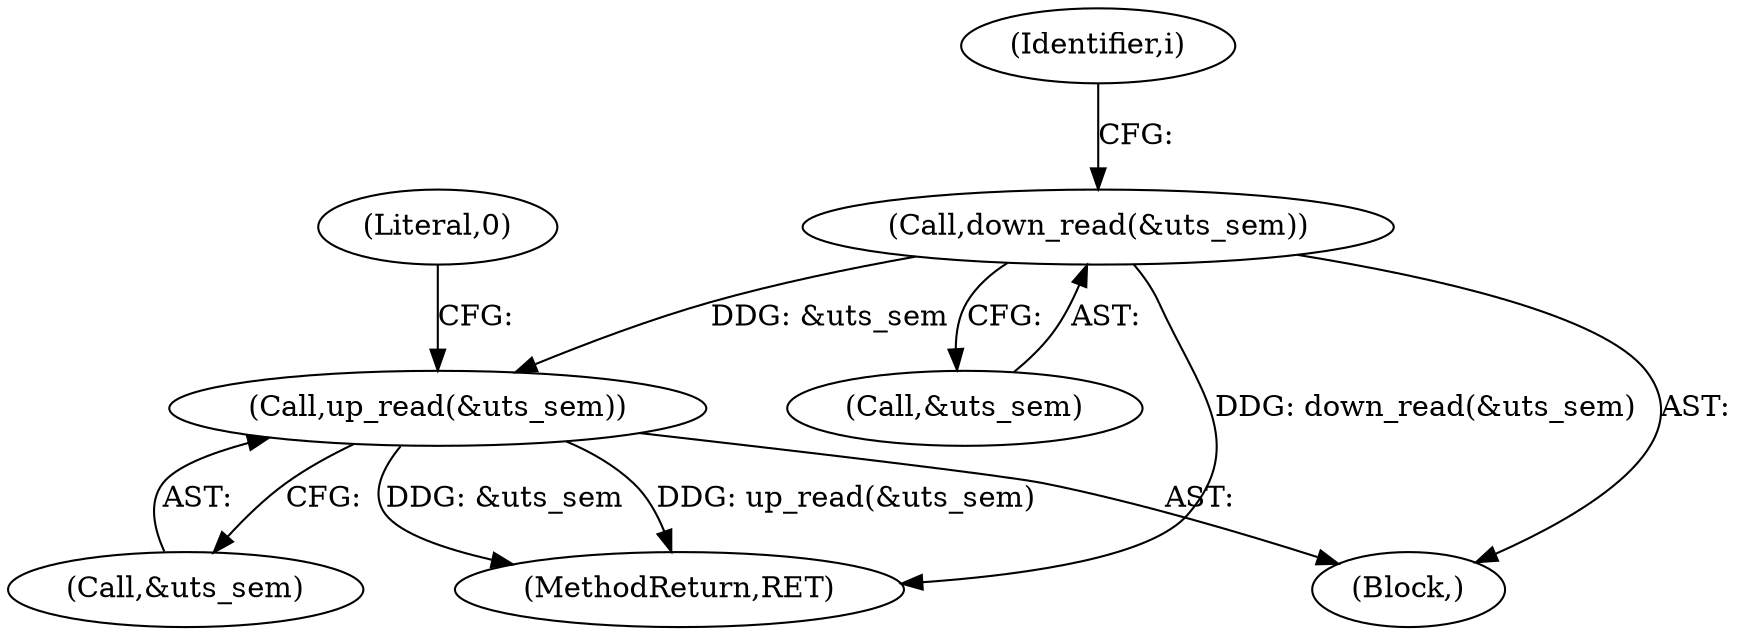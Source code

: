 digraph "0_linux_21c5977a836e399fc710ff2c5367845ed5c2527f@API" {
"1000128" [label="(Call,down_read(&uts_sem))"];
"1000159" [label="(Call,up_read(&uts_sem))"];
"1000133" [label="(Identifier,i)"];
"1000129" [label="(Call,&uts_sem)"];
"1000164" [label="(MethodReturn,RET)"];
"1000163" [label="(Literal,0)"];
"1000159" [label="(Call,up_read(&uts_sem))"];
"1000160" [label="(Call,&uts_sem)"];
"1000128" [label="(Call,down_read(&uts_sem))"];
"1000106" [label="(Block,)"];
"1000128" -> "1000106"  [label="AST: "];
"1000128" -> "1000129"  [label="CFG: "];
"1000129" -> "1000128"  [label="AST: "];
"1000133" -> "1000128"  [label="CFG: "];
"1000128" -> "1000164"  [label="DDG: down_read(&uts_sem)"];
"1000128" -> "1000159"  [label="DDG: &uts_sem"];
"1000159" -> "1000106"  [label="AST: "];
"1000159" -> "1000160"  [label="CFG: "];
"1000160" -> "1000159"  [label="AST: "];
"1000163" -> "1000159"  [label="CFG: "];
"1000159" -> "1000164"  [label="DDG: up_read(&uts_sem)"];
"1000159" -> "1000164"  [label="DDG: &uts_sem"];
}
